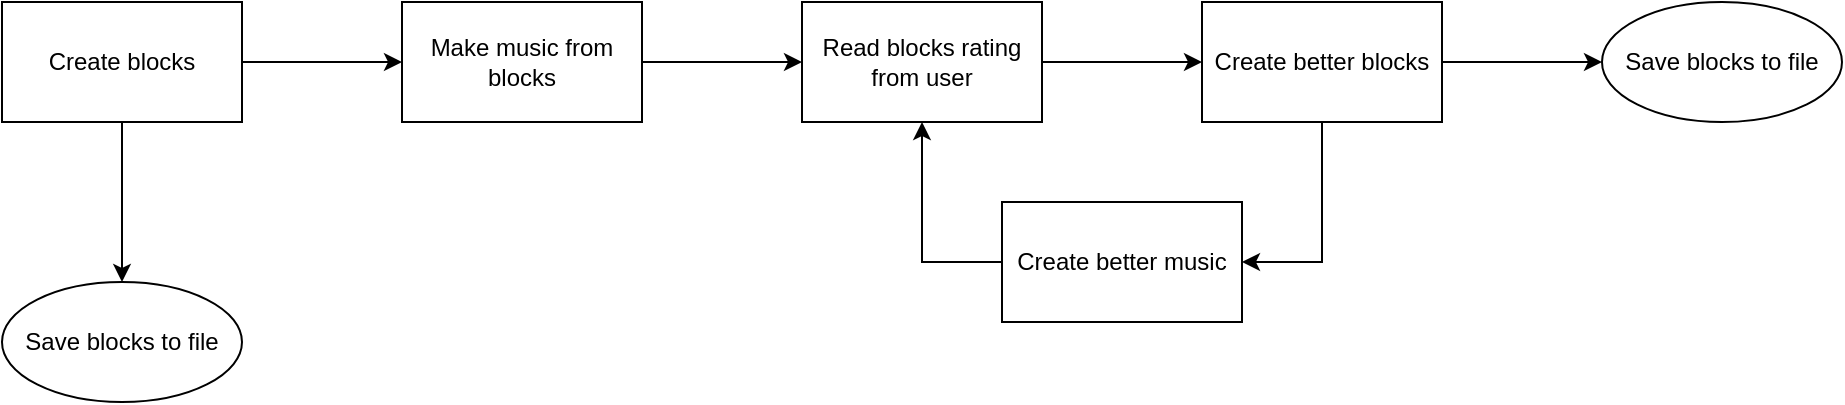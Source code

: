 <mxfile version="14.6.6" type="device"><diagram name="Page-1" id="9f46799a-70d6-7492-0946-bef42562c5a5"><mxGraphModel dx="981" dy="526" grid="1" gridSize="10" guides="1" tooltips="1" connect="1" arrows="1" fold="1" page="1" pageScale="1" pageWidth="1100" pageHeight="850" background="none" math="0" shadow="0"><root><mxCell id="0"/><mxCell id="1" parent="0"/><mxCell id="L0ASMAiKPlCBtpEK_66w-7" value="" style="edgeStyle=orthogonalEdgeStyle;rounded=0;orthogonalLoop=1;jettySize=auto;html=1;" edge="1" parent="1" source="L0ASMAiKPlCBtpEK_66w-5" target="L0ASMAiKPlCBtpEK_66w-6"><mxGeometry relative="1" as="geometry"/></mxCell><mxCell id="L0ASMAiKPlCBtpEK_66w-13" value="" style="edgeStyle=orthogonalEdgeStyle;rounded=0;orthogonalLoop=1;jettySize=auto;html=1;" edge="1" parent="1" source="L0ASMAiKPlCBtpEK_66w-5" target="L0ASMAiKPlCBtpEK_66w-12"><mxGeometry relative="1" as="geometry"/></mxCell><mxCell id="L0ASMAiKPlCBtpEK_66w-5" value="Create blocks" style="rounded=0;whiteSpace=wrap;html=1;" vertex="1" parent="1"><mxGeometry x="120" y="300" width="120" height="60" as="geometry"/></mxCell><mxCell id="L0ASMAiKPlCBtpEK_66w-9" value="" style="edgeStyle=orthogonalEdgeStyle;rounded=0;orthogonalLoop=1;jettySize=auto;html=1;" edge="1" parent="1" source="L0ASMAiKPlCBtpEK_66w-6" target="L0ASMAiKPlCBtpEK_66w-8"><mxGeometry relative="1" as="geometry"/></mxCell><mxCell id="L0ASMAiKPlCBtpEK_66w-6" value="Make music from blocks" style="rounded=0;whiteSpace=wrap;html=1;" vertex="1" parent="1"><mxGeometry x="320" y="300" width="120" height="60" as="geometry"/></mxCell><mxCell id="L0ASMAiKPlCBtpEK_66w-11" value="" style="edgeStyle=orthogonalEdgeStyle;rounded=0;orthogonalLoop=1;jettySize=auto;html=1;" edge="1" parent="1" source="L0ASMAiKPlCBtpEK_66w-8" target="L0ASMAiKPlCBtpEK_66w-10"><mxGeometry relative="1" as="geometry"/></mxCell><mxCell id="L0ASMAiKPlCBtpEK_66w-8" value="Read blocks rating from user" style="rounded=0;whiteSpace=wrap;html=1;" vertex="1" parent="1"><mxGeometry x="520" y="300" width="120" height="60" as="geometry"/></mxCell><mxCell id="L0ASMAiKPlCBtpEK_66w-19" value="" style="edgeStyle=orthogonalEdgeStyle;rounded=0;orthogonalLoop=1;jettySize=auto;html=1;entryX=1;entryY=0.5;entryDx=0;entryDy=0;" edge="1" parent="1" source="L0ASMAiKPlCBtpEK_66w-10" target="L0ASMAiKPlCBtpEK_66w-18"><mxGeometry relative="1" as="geometry"><mxPoint x="700" y="446" as="targetPoint"/></mxGeometry></mxCell><mxCell id="L0ASMAiKPlCBtpEK_66w-22" value="" style="edgeStyle=orthogonalEdgeStyle;rounded=0;orthogonalLoop=1;jettySize=auto;html=1;" edge="1" parent="1" source="L0ASMAiKPlCBtpEK_66w-10" target="L0ASMAiKPlCBtpEK_66w-21"><mxGeometry relative="1" as="geometry"/></mxCell><mxCell id="L0ASMAiKPlCBtpEK_66w-10" value="Create better blocks" style="rounded=0;whiteSpace=wrap;html=1;" vertex="1" parent="1"><mxGeometry x="720" y="300" width="120" height="60" as="geometry"/></mxCell><mxCell id="L0ASMAiKPlCBtpEK_66w-12" value="Save blocks to file" style="ellipse;whiteSpace=wrap;html=1;rounded=0;" vertex="1" parent="1"><mxGeometry x="120" y="440" width="120" height="60" as="geometry"/></mxCell><mxCell id="L0ASMAiKPlCBtpEK_66w-20" style="edgeStyle=orthogonalEdgeStyle;rounded=0;orthogonalLoop=1;jettySize=auto;html=1;exitX=0;exitY=0.5;exitDx=0;exitDy=0;" edge="1" parent="1" source="L0ASMAiKPlCBtpEK_66w-18" target="L0ASMAiKPlCBtpEK_66w-8"><mxGeometry relative="1" as="geometry"/></mxCell><mxCell id="L0ASMAiKPlCBtpEK_66w-18" value="Create better music" style="rounded=0;whiteSpace=wrap;html=1;" vertex="1" parent="1"><mxGeometry x="620" y="400" width="120" height="60" as="geometry"/></mxCell><mxCell id="L0ASMAiKPlCBtpEK_66w-21" value="Save blocks to file" style="ellipse;whiteSpace=wrap;html=1;rounded=0;" vertex="1" parent="1"><mxGeometry x="920" y="300" width="120" height="60" as="geometry"/></mxCell></root></mxGraphModel></diagram></mxfile>